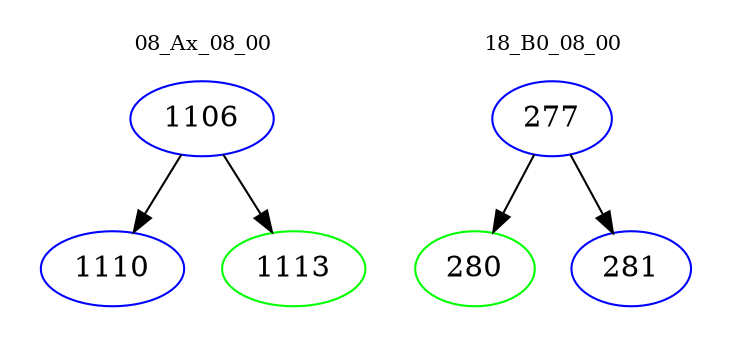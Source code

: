 digraph{
subgraph cluster_0 {
color = white
label = "08_Ax_08_00";
fontsize=10;
T0_1106 [label="1106", color="blue"]
T0_1106 -> T0_1110 [color="black"]
T0_1110 [label="1110", color="blue"]
T0_1106 -> T0_1113 [color="black"]
T0_1113 [label="1113", color="green"]
}
subgraph cluster_1 {
color = white
label = "18_B0_08_00";
fontsize=10;
T1_277 [label="277", color="blue"]
T1_277 -> T1_280 [color="black"]
T1_280 [label="280", color="green"]
T1_277 -> T1_281 [color="black"]
T1_281 [label="281", color="blue"]
}
}
